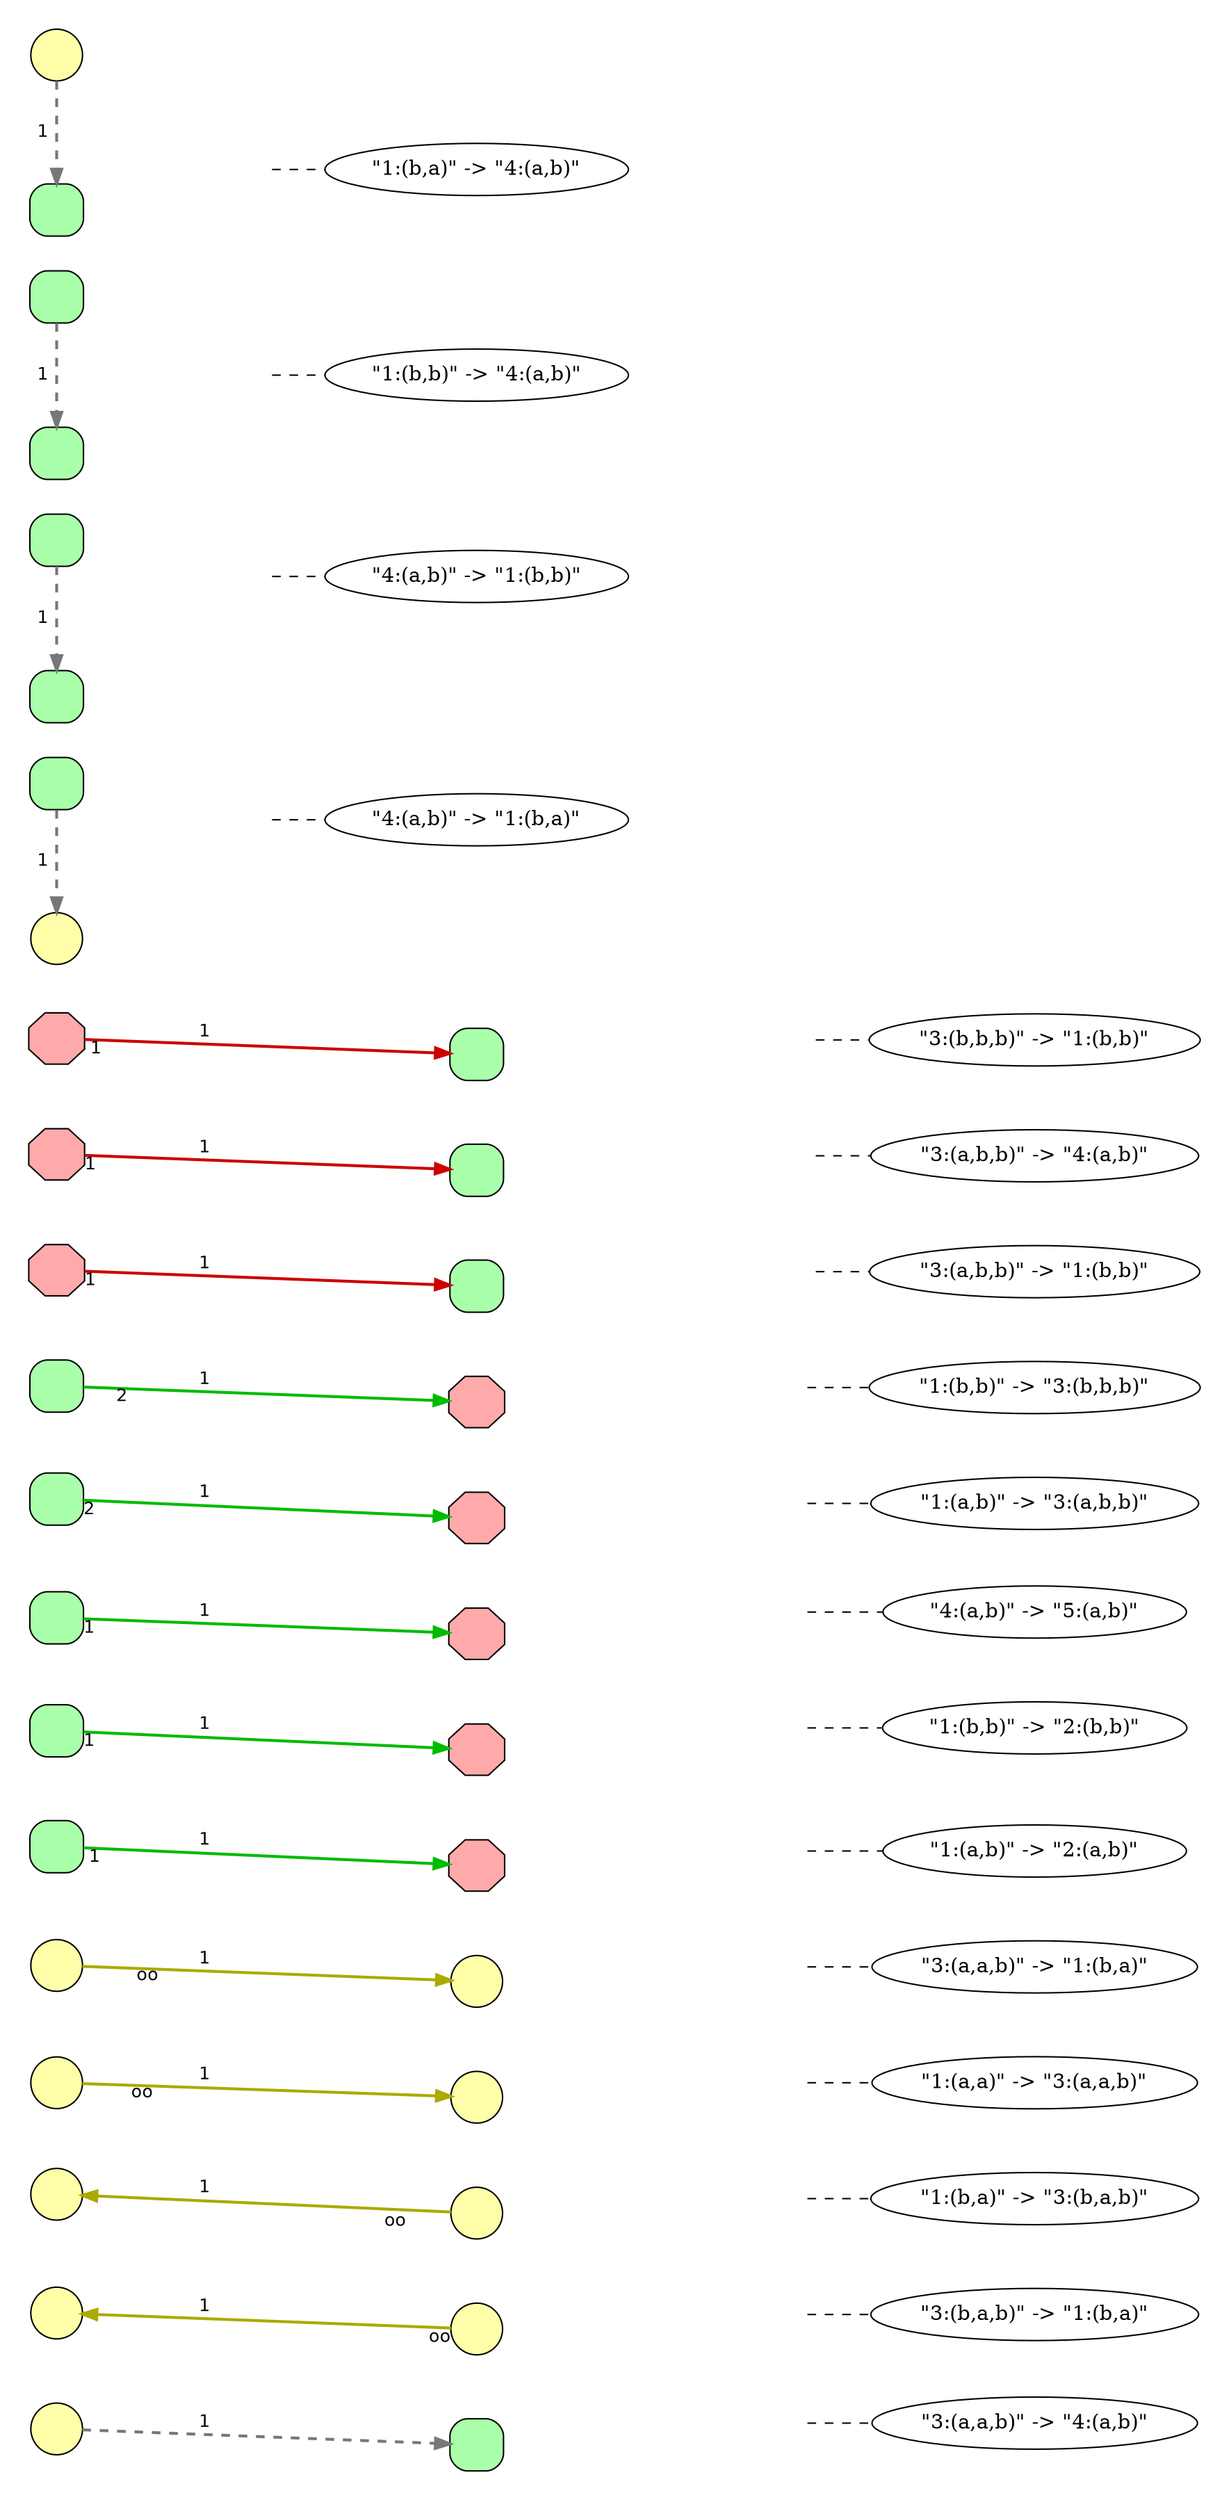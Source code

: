 
digraph{
rankdir=LR

subgraph cluster_0 {
    style=filled;
    color=transparent;
    e0_start [fillcolor="#FFFFAA", style=filled, fontname=Courier, fontsize=14, width=0.45, height=0.45, shape=circle, label=" "];
e0_end [style="filled,rounded", fontname=Courier, fillcolor="#AAFFAA", shape=box, fontsize=14, height=0.5, width=0.51, label=" "];

    e0_start -> e0_end [ fontsize=12,constraint=true,style=dashed,penwidth=2,fontname=Helvetica,pensize=5,color="#777777", minlen=2, label=1 ];
    e0_inv [style=invis]
    e0_start -> e0_inv [style=invis]
    e0_end -> e0_inv [style=invis]
};
            

subgraph cluster_1 {
    style=filled;
    color=transparent;
    e1_start [fillcolor="#FFFFAA", style=filled, fontname=Courier, fontsize=14, width=0.45, height=0.45, shape=circle, label=" "];
e1_end [fillcolor="#FFFFAA", style=filled, fontname=Courier, fontsize=14, width=0.45, height=0.45, shape=circle, label=" "];

    e1_start -> e1_end [ fontsize=12,dir=back,penwidth=2,fontname=Helvetica,pensize=5,color="#AAAA00",headlabel="         oo", minlen=2, label=1 ];
    e1_inv [style=invis]
    e1_start -> e1_inv [style=invis]
    e1_end -> e1_inv [style=invis]
};
            

subgraph cluster_2 {
    style=filled;
    color=transparent;
    e2_start [fillcolor="#FFFFAA", style=filled, fontname=Courier, fontsize=14, width=0.45, height=0.45, shape=circle, label=" "];
e2_end [fillcolor="#FFFFAA", style=filled, fontname=Courier, fontsize=14, width=0.45, height=0.45, shape=circle, label=" "];

    e2_start -> e2_end [ fontsize=12,dir=back,penwidth=2,fontname=Helvetica,headlabel="oo        ",pensize=5,color="#AAAA00", minlen=2, label=1 ];
    e2_inv [style=invis]
    e2_start -> e2_inv [style=invis]
    e2_end -> e2_inv [style=invis]
};
            

subgraph cluster_3 {
    style=filled;
    color=transparent;
    e3_start [fillcolor="#FFFFAA", style=filled, fontname=Courier, fontsize=14, width=0.45, height=0.45, shape=circle, label=" "];
e3_end [fillcolor="#FFFFAA", style=filled, fontname=Courier, fontsize=14, width=0.45, height=0.45, shape=circle, label=" "];

    e3_start -> e3_end [ fontsize=12,taillabel="         oo",penwidth=2,fontname=Helvetica,pensize=5,color="#AAAA00", minlen=2, label=1 ];
    e3_inv [style=invis]
    e3_start -> e3_inv [style=invis]
    e3_end -> e3_inv [style=invis]
};
            

subgraph cluster_4 {
    style=filled;
    color=transparent;
    e4_start [fillcolor="#FFFFAA", style=filled, fontname=Courier, fontsize=14, width=0.45, height=0.45, shape=circle, label=" "];
e4_end [fillcolor="#FFFFAA", style=filled, fontname=Courier, fontsize=14, width=0.45, height=0.45, shape=circle, label=" "];

    e4_start -> e4_end [ fontsize=12,penwidth=2,taillabel="          oo",fontname=Helvetica,pensize=5,color="#AAAA00", minlen=2, label=1 ];
    e4_inv [style=invis]
    e4_start -> e4_inv [style=invis]
    e4_end -> e4_inv [style=invis]
};
            

subgraph cluster_5 {
    style=filled;
    color=transparent;
    e5_start [style="filled,rounded", fontname=Courier, fillcolor="#AAFFAA", shape=box, fontsize=14, height=0.5, width=0.51, label=" "];
e5_end [width=0, style=filled, fontname=Courier, height=0, fontsize=14, fillcolor="#FFAAAA", shape=octagon, label=" "];

    e5_start -> e5_end [ fontsize=12,color="#00BB00",penwidth=2,fontname=Helvetica,pensize=5,taillabel=" 1  ", minlen=2, label=1 ];
    e5_inv [style=invis]
    e5_start -> e5_inv [style=invis]
    e5_end -> e5_inv [style=invis]
};
            

subgraph cluster_6 {
    style=filled;
    color=transparent;
    e6_start [style="filled,rounded", fontname=Courier, fillcolor="#AAFFAA", shape=box, fontsize=14, height=0.5, width=0.51, label=" "];
e6_end [width=0, style=filled, fontname=Courier, height=0, fontsize=14, fillcolor="#FFAAAA", shape=octagon, label=" "];

    e6_start -> e6_end [ fontsize=12,color="#00BB00",penwidth=2,fontname=Helvetica,pensize=5,taillabel="1   ", minlen=2, label=1 ];
    e6_inv [style=invis]
    e6_start -> e6_inv [style=invis]
    e6_end -> e6_inv [style=invis]
};
            

subgraph cluster_7 {
    style=filled;
    color=transparent;
    e7_start [style="filled,rounded", fontname=Courier, fillcolor="#AAFFAA", shape=box, fontsize=14, height=0.5, width=0.51, label=" "];
e7_end [width=0, style=filled, fontname=Courier, height=0, fontsize=14, fillcolor="#FFAAAA", shape=octagon, label=" "];

    e7_start -> e7_end [ fontsize=12,taillabel="1  ",color="#00BB00",penwidth=2,fontname=Helvetica,pensize=5, minlen=2, label=1 ];
    e7_inv [style=invis]
    e7_start -> e7_inv [style=invis]
    e7_end -> e7_inv [style=invis]
};
            

subgraph cluster_8 {
    style=filled;
    color=transparent;
    e8_start [style="filled,rounded", fontname=Courier, fillcolor="#AAFFAA", shape=box, fontsize=14, height=0.5, width=0.51, label=" "];
e8_end [width=0, style=filled, fontname=Courier, height=0, fontsize=14, fillcolor="#FFAAAA", shape=octagon, label=" "];

    e8_start -> e8_end [ fontsize=12,taillabel="2 ",color="#00BB00",penwidth=2,fontname=Helvetica,pensize=5, minlen=2, label=1 ];
    e8_inv [style=invis]
    e8_start -> e8_inv [style=invis]
    e8_end -> e8_inv [style=invis]
};
            

subgraph cluster_9 {
    style=filled;
    color=transparent;
    e9_start [style="filled,rounded", fontname=Courier, fillcolor="#AAFFAA", shape=box, fontsize=14, height=0.5, width=0.51, label=" "];
e9_end [width=0, style=filled, fontname=Courier, height=0, fontsize=14, fillcolor="#FFAAAA", shape=octagon, label=" "];

    e9_start -> e9_end [ fontsize=12,color="#00BB00",taillabel="      2",penwidth=2,fontname=Helvetica,pensize=5, minlen=2, label=1 ];
    e9_inv [style=invis]
    e9_start -> e9_inv [style=invis]
    e9_end -> e9_inv [style=invis]
};
            

subgraph cluster_10 {
    style=filled;
    color=transparent;
    e10_start [width=0, style=filled, fontname=Courier, height=0, fontsize=14, fillcolor="#FFAAAA", shape=octagon, label=" "];
e10_end [style="filled,rounded", fontname=Courier, fillcolor="#AAFFAA", shape=box, fontsize=14, height=0.5, width=0.51, label=" "];

    e10_start -> e10_end [ fontsize=12,color="#CC0000",penwidth=2,fontname=Helvetica,pensize=5,taillabel="1 ", minlen=2, label=1 ];
    e10_inv [style=invis]
    e10_start -> e10_inv [style=invis]
    e10_end -> e10_inv [style=invis]
};
            

subgraph cluster_11 {
    style=filled;
    color=transparent;
    e11_start [width=0, style=filled, fontname=Courier, height=0, fontsize=14, fillcolor="#FFAAAA", shape=octagon, label=" "];
e11_end [style="filled,rounded", fontname=Courier, fillcolor="#AAFFAA", shape=box, fontsize=14, height=0.5, width=0.51, label=" "];

    e11_start -> e11_end [ fontsize=12,color="#CC0000",taillabel="1",penwidth=2,fontname=Helvetica,pensize=5, minlen=2, label=1 ];
    e11_inv [style=invis]
    e11_start -> e11_inv [style=invis]
    e11_end -> e11_inv [style=invis]
};
            

subgraph cluster_12 {
    style=filled;
    color=transparent;
    e12_start [width=0, style=filled, fontname=Courier, height=0, fontsize=14, fillcolor="#FFAAAA", shape=octagon, label=" "];
e12_end [style="filled,rounded", fontname=Courier, fillcolor="#AAFFAA", shape=box, fontsize=14, height=0.5, width=0.51, label=" "];

    e12_start -> e12_end [ fontsize=12,color="#CC0000",penwidth=2,fontname=Helvetica,pensize=5,taillabel=" 1", minlen=2, label=1 ];
    e12_inv [style=invis]
    e12_start -> e12_inv [style=invis]
    e12_end -> e12_inv [style=invis]
};
            

subgraph cluster_13 {
    style=filled;
    color=transparent;
    e13_start [style="filled,rounded", fontname=Courier, fillcolor="#AAFFAA", shape=box, fontsize=14, height=0.5, width=0.51, label=" "];
e13_end [fillcolor="#FFFFAA", style=filled, fontname=Courier, fontsize=14, width=0.45, height=0.45, shape=circle, label=" "];

    e13_start -> e13_end [ fontsize=12,taillabel="",style=dashed,penwidth=2,fontname=Helvetica,constraint=false,pensize=5,color="#777777", minlen=2, label=1 ];
    e13_inv [style=invis]
    e13_start -> e13_inv [style=invis]
    e13_end -> e13_inv [style=invis]
};
            

subgraph cluster_14 {
    style=filled;
    color=transparent;
    e14_start [style="filled,rounded", fontname=Courier, fillcolor="#AAFFAA", shape=box, fontsize=14, height=0.5, width=0.51, label=" "];
e14_end [style="filled,rounded", fontname=Courier, fillcolor="#AAFFAA", shape=box, fontsize=14, height=0.5, width=0.51, label=" "];

    e14_start -> e14_end [ fontsize=12,taillabel="",style=dashed,penwidth=2,fontname=Helvetica,constraint=false,pensize=5,color="#777777", minlen=2, label=1 ];
    e14_inv [style=invis]
    e14_start -> e14_inv [style=invis]
    e14_end -> e14_inv [style=invis]
};
            

subgraph cluster_15 {
    style=filled;
    color=transparent;
    e15_start [style="filled,rounded", fontname=Courier, fillcolor="#AAFFAA", shape=box, fontsize=14, height=0.5, width=0.51, label=" "];
e15_end [style="filled,rounded", fontname=Courier, fillcolor="#AAFFAA", shape=box, fontsize=14, height=0.5, width=0.51, label=" "];

    e15_start -> e15_end [ fontsize=12,style=dashed,penwidth=2,fontname=Helvetica,constraint=false,pensize=5,color="#777777", minlen=2, label=1 ];
    e15_inv [style=invis]
    e15_start -> e15_inv [style=invis]
    e15_end -> e15_inv [style=invis]
};
            

subgraph cluster_16 {
    style=filled;
    color=transparent;
    e16_start [fillcolor="#FFFFAA", style=filled, fontname=Courier, fontsize=14, width=0.45, height=0.45, shape=circle, label=" "];
e16_end [style="filled,rounded", fontname=Courier, fillcolor="#AAFFAA", shape=box, fontsize=14, height=0.5, width=0.51, label=" "];

    e16_start -> e16_end [ fontsize=12,style=dashed,penwidth=2,fontname=Helvetica,constraint=false,pensize=5,color="#777777", minlen=2, label=1 ];
    e16_inv [style=invis]
    e16_start -> e16_inv [style=invis]
    e16_end -> e16_inv [style=invis]
};
            
n17 [ label="\"3:(a,a,b)\" -> \"4:(a,b)\""];
e0_inv -> n17 [dir=none, style=dashed];
n18 [ label="\"3:(b,a,b)\" -> \"1:(b,a)\""];
e1_inv -> n18 [dir=none, style=dashed];
n19 [ label="\"1:(b,a)\" -> \"3:(b,a,b)\""];
e2_inv -> n19 [dir=none, style=dashed];
n20 [ label="\"1:(a,a)\" -> \"3:(a,a,b)\""];
e3_inv -> n20 [dir=none, style=dashed];
n21 [ label="\"3:(a,a,b)\" -> \"1:(b,a)\""];
e4_inv -> n21 [dir=none, style=dashed];
n22 [ label="\"1:(a,b)\" -> \"2:(a,b)\""];
e5_inv -> n22 [dir=none, style=dashed];
n23 [ label="\"1:(b,b)\" -> \"2:(b,b)\""];
e6_inv -> n23 [dir=none, style=dashed];
n24 [ label="\"4:(a,b)\" -> \"5:(a,b)\""];
e7_inv -> n24 [dir=none, style=dashed];
n25 [ label="\"1:(a,b)\" -> \"3:(a,b,b)\""];
e8_inv -> n25 [dir=none, style=dashed];
n26 [ label="\"1:(b,b)\" -> \"3:(b,b,b)\""];
e9_inv -> n26 [dir=none, style=dashed];
n27 [ label="\"3:(a,b,b)\" -> \"1:(b,b)\""];
e10_inv -> n27 [dir=none, style=dashed];
n28 [ label="\"3:(a,b,b)\" -> \"4:(a,b)\""];
e11_inv -> n28 [dir=none, style=dashed];
n29 [ label="\"3:(b,b,b)\" -> \"1:(b,b)\""];
e12_inv -> n29 [dir=none, style=dashed];
n30 [ label="\"4:(a,b)\" -> \"1:(b,a)\""];
e13_inv -> n30 [dir=none, style=dashed];
n31 [ label="\"4:(a,b)\" -> \"1:(b,b)\""];
e14_inv -> n31 [dir=none, style=dashed];
n32 [ label="\"1:(b,b)\" -> \"4:(a,b)\""];
e15_inv -> n32 [dir=none, style=dashed];
n33 [ label="\"1:(b,a)\" -> \"4:(a,b)\""];
e16_inv -> n33 [dir=none, style=dashed];

}
            